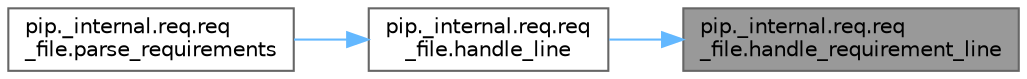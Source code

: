 digraph "pip._internal.req.req_file.handle_requirement_line"
{
 // LATEX_PDF_SIZE
  bgcolor="transparent";
  edge [fontname=Helvetica,fontsize=10,labelfontname=Helvetica,labelfontsize=10];
  node [fontname=Helvetica,fontsize=10,shape=box,height=0.2,width=0.4];
  rankdir="RL";
  Node1 [id="Node000001",label="pip._internal.req.req\l_file.handle_requirement_line",height=0.2,width=0.4,color="gray40", fillcolor="grey60", style="filled", fontcolor="black",tooltip=" "];
  Node1 -> Node2 [id="edge1_Node000001_Node000002",dir="back",color="steelblue1",style="solid",tooltip=" "];
  Node2 [id="Node000002",label="pip._internal.req.req\l_file.handle_line",height=0.2,width=0.4,color="grey40", fillcolor="white", style="filled",URL="$namespacepip_1_1__internal_1_1req_1_1req__file.html#a66359970456ebcbcd2d0cc7a5af19a1b",tooltip=" "];
  Node2 -> Node3 [id="edge2_Node000002_Node000003",dir="back",color="steelblue1",style="solid",tooltip=" "];
  Node3 [id="Node000003",label="pip._internal.req.req\l_file.parse_requirements",height=0.2,width=0.4,color="grey40", fillcolor="white", style="filled",URL="$namespacepip_1_1__internal_1_1req_1_1req__file.html#a98dc1d161342c950439a3ea05c3117bb",tooltip=" "];
}
